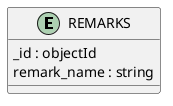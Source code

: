 @startuml REMARKS_Diagram

entity "REMARKS" as REMARKS {
  _id : objectId
  remark_name : string
}

@enduml